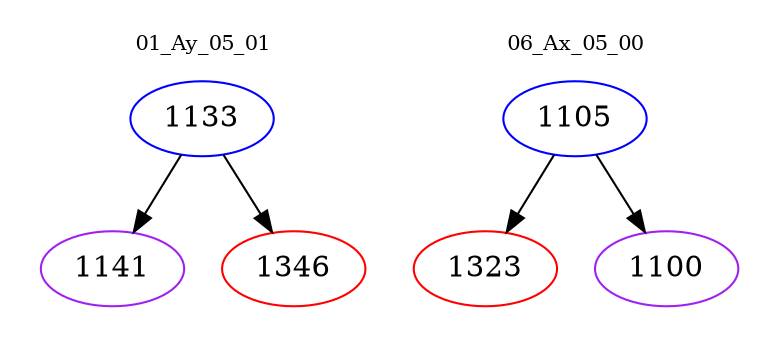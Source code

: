 digraph{
subgraph cluster_0 {
color = white
label = "01_Ay_05_01";
fontsize=10;
T0_1133 [label="1133", color="blue"]
T0_1133 -> T0_1141 [color="black"]
T0_1141 [label="1141", color="purple"]
T0_1133 -> T0_1346 [color="black"]
T0_1346 [label="1346", color="red"]
}
subgraph cluster_1 {
color = white
label = "06_Ax_05_00";
fontsize=10;
T1_1105 [label="1105", color="blue"]
T1_1105 -> T1_1323 [color="black"]
T1_1323 [label="1323", color="red"]
T1_1105 -> T1_1100 [color="black"]
T1_1100 [label="1100", color="purple"]
}
}

